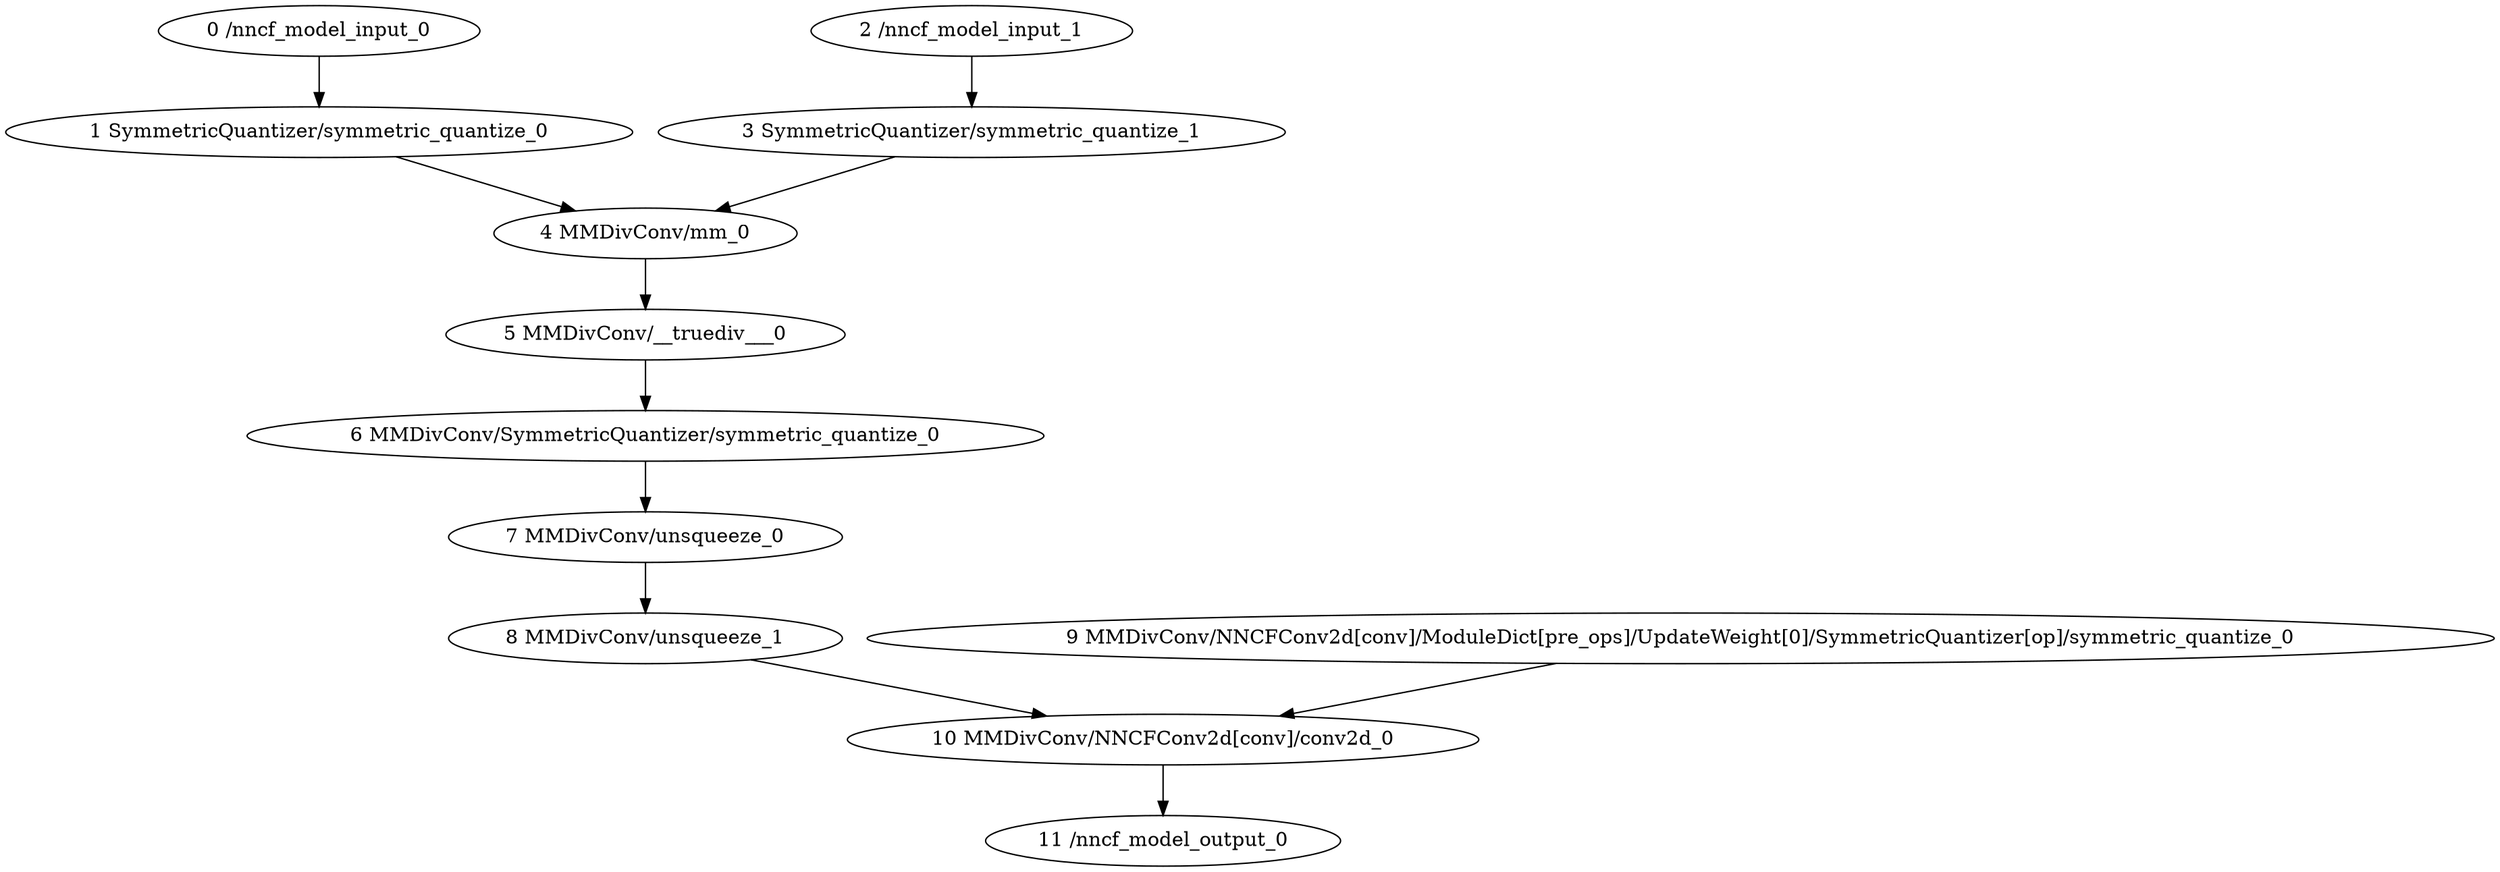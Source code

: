 strict digraph  {
"0 /nncf_model_input_0" [id=0, type=nncf_model_input];
"1 SymmetricQuantizer/symmetric_quantize_0" [id=1, type=symmetric_quantize];
"2 /nncf_model_input_1" [id=2, type=nncf_model_input];
"3 SymmetricQuantizer/symmetric_quantize_1" [id=3, type=symmetric_quantize];
"4 MMDivConv/mm_0" [id=4, type=mm];
"5 MMDivConv/__truediv___0" [id=5, type=__truediv__];
"6 MMDivConv/SymmetricQuantizer/symmetric_quantize_0" [id=6, type=symmetric_quantize];
"7 MMDivConv/unsqueeze_0" [id=7, type=unsqueeze];
"8 MMDivConv/unsqueeze_1" [id=8, type=unsqueeze];
"9 MMDivConv/NNCFConv2d[conv]/ModuleDict[pre_ops]/UpdateWeight[0]/SymmetricQuantizer[op]/symmetric_quantize_0" [id=9, type=symmetric_quantize];
"10 MMDivConv/NNCFConv2d[conv]/conv2d_0" [id=10, type=conv2d];
"11 /nncf_model_output_0" [id=11, type=nncf_model_output];
"0 /nncf_model_input_0" -> "1 SymmetricQuantizer/symmetric_quantize_0";
"1 SymmetricQuantizer/symmetric_quantize_0" -> "4 MMDivConv/mm_0";
"2 /nncf_model_input_1" -> "3 SymmetricQuantizer/symmetric_quantize_1";
"3 SymmetricQuantizer/symmetric_quantize_1" -> "4 MMDivConv/mm_0";
"4 MMDivConv/mm_0" -> "5 MMDivConv/__truediv___0";
"5 MMDivConv/__truediv___0" -> "6 MMDivConv/SymmetricQuantizer/symmetric_quantize_0";
"6 MMDivConv/SymmetricQuantizer/symmetric_quantize_0" -> "7 MMDivConv/unsqueeze_0";
"7 MMDivConv/unsqueeze_0" -> "8 MMDivConv/unsqueeze_1";
"8 MMDivConv/unsqueeze_1" -> "10 MMDivConv/NNCFConv2d[conv]/conv2d_0";
"9 MMDivConv/NNCFConv2d[conv]/ModuleDict[pre_ops]/UpdateWeight[0]/SymmetricQuantizer[op]/symmetric_quantize_0" -> "10 MMDivConv/NNCFConv2d[conv]/conv2d_0";
"10 MMDivConv/NNCFConv2d[conv]/conv2d_0" -> "11 /nncf_model_output_0";
}
